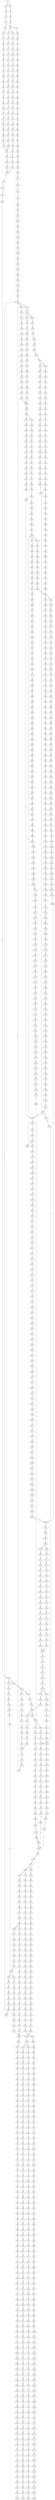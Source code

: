 strict digraph  {
	S0 -> S1 [ label = T ];
	S0 -> S2 [ label = C ];
	S1 -> S3 [ label = C ];
	S2 -> S4 [ label = C ];
	S3 -> S5 [ label = C ];
	S4 -> S6 [ label = C ];
	S5 -> S7 [ label = C ];
	S6 -> S8 [ label = C ];
	S7 -> S9 [ label = T ];
	S7 -> S10 [ label = A ];
	S8 -> S11 [ label = T ];
	S9 -> S12 [ label = T ];
	S10 -> S13 [ label = C ];
	S11 -> S14 [ label = T ];
	S11 -> S15 [ label = C ];
	S12 -> S16 [ label = C ];
	S13 -> S17 [ label = C ];
	S14 -> S18 [ label = C ];
	S15 -> S19 [ label = C ];
	S16 -> S20 [ label = T ];
	S17 -> S21 [ label = A ];
	S18 -> S22 [ label = A ];
	S19 -> S23 [ label = A ];
	S20 -> S24 [ label = C ];
	S21 -> S25 [ label = C ];
	S22 -> S26 [ label = C ];
	S23 -> S27 [ label = C ];
	S24 -> S28 [ label = G ];
	S25 -> S29 [ label = C ];
	S26 -> S30 [ label = G ];
	S27 -> S31 [ label = C ];
	S28 -> S32 [ label = T ];
	S29 -> S33 [ label = G ];
	S30 -> S34 [ label = C ];
	S31 -> S35 [ label = C ];
	S32 -> S36 [ label = A ];
	S33 -> S37 [ label = A ];
	S34 -> S38 [ label = T ];
	S35 -> S39 [ label = G ];
	S36 -> S40 [ label = C ];
	S37 -> S41 [ label = T ];
	S38 -> S42 [ label = C ];
	S39 -> S43 [ label = C ];
	S40 -> S44 [ label = G ];
	S41 -> S45 [ label = C ];
	S42 -> S46 [ label = C ];
	S43 -> S47 [ label = C ];
	S44 -> S48 [ label = G ];
	S45 -> S49 [ label = G ];
	S46 -> S50 [ label = G ];
	S47 -> S51 [ label = G ];
	S48 -> S52 [ label = C ];
	S49 -> S53 [ label = G ];
	S50 -> S54 [ label = G ];
	S51 -> S55 [ label = G ];
	S52 -> S56 [ label = T ];
	S53 -> S57 [ label = T ];
	S54 -> S58 [ label = T ];
	S55 -> S59 [ label = T ];
	S56 -> S60 [ label = A ];
	S57 -> S61 [ label = T ];
	S58 -> S62 [ label = T ];
	S59 -> S63 [ label = C ];
	S60 -> S64 [ label = C ];
	S61 -> S65 [ label = C ];
	S62 -> S66 [ label = G ];
	S63 -> S67 [ label = C ];
	S64 -> S68 [ label = T ];
	S65 -> S69 [ label = C ];
	S66 -> S70 [ label = C ];
	S67 -> S71 [ label = C ];
	S68 -> S72 [ label = G ];
	S69 -> S73 [ label = A ];
	S70 -> S74 [ label = A ];
	S71 -> S75 [ label = A ];
	S72 -> S76 [ label = G ];
	S73 -> S77 [ label = G ];
	S74 -> S78 [ label = C ];
	S75 -> S79 [ label = G ];
	S76 -> S80 [ label = T ];
	S77 -> S81 [ label = T ];
	S78 -> S82 [ label = T ];
	S79 -> S83 [ label = T ];
	S80 -> S84 [ label = G ];
	S81 -> S85 [ label = G ];
	S82 -> S86 [ label = G ];
	S83 -> S87 [ label = G ];
	S84 -> S88 [ label = C ];
	S85 -> S89 [ label = G ];
	S86 -> S90 [ label = G ];
	S87 -> S91 [ label = G ];
	S88 -> S92 [ label = T ];
	S89 -> S93 [ label = T ];
	S90 -> S94 [ label = T ];
	S91 -> S95 [ label = T ];
	S92 -> S96 [ label = A ];
	S93 -> S97 [ label = C ];
	S94 -> S98 [ label = C ];
	S95 -> S99 [ label = C ];
	S96 -> S100 [ label = C ];
	S97 -> S101 [ label = G ];
	S98 -> S102 [ label = G ];
	S99 -> S101 [ label = G ];
	S100 -> S103 [ label = T ];
	S101 -> S104 [ label = T ];
	S102 -> S105 [ label = T ];
	S103 -> S106 [ label = G ];
	S104 -> S107 [ label = C ];
	S105 -> S108 [ label = C ];
	S106 -> S109 [ label = T ];
	S107 -> S110 [ label = C ];
	S108 -> S111 [ label = C ];
	S109 -> S112 [ label = A ];
	S110 -> S113 [ label = G ];
	S111 -> S113 [ label = G ];
	S112 -> S114 [ label = A ];
	S113 -> S115 [ label = T ];
	S114 -> S116 [ label = C ];
	S115 -> S117 [ label = C ];
	S116 -> S118 [ label = A ];
	S117 -> S119 [ label = A ];
	S118 -> S120 [ label = C ];
	S119 -> S121 [ label = C ];
	S120 -> S122 [ label = A ];
	S121 -> S123 [ label = C ];
	S122 -> S124 [ label = C ];
	S123 -> S125 [ label = C ];
	S123 -> S126 [ label = G ];
	S124 -> S127 [ label = G ];
	S125 -> S128 [ label = T ];
	S126 -> S129 [ label = A ];
	S127 -> S130 [ label = C ];
	S128 -> S131 [ label = G ];
	S129 -> S132 [ label = A ];
	S129 -> S133 [ label = G ];
	S130 -> S134 [ label = T ];
	S131 -> S135 [ label = T ];
	S132 -> S136 [ label = T ];
	S133 -> S137 [ label = T ];
	S134 -> S138 [ label = C ];
	S135 -> S139 [ label = C ];
	S136 -> S140 [ label = C ];
	S137 -> S141 [ label = C ];
	S138 -> S142 [ label = C ];
	S139 -> S143 [ label = C ];
	S140 -> S144 [ label = C ];
	S141 -> S145 [ label = C ];
	S142 -> S146 [ label = T ];
	S143 -> S147 [ label = T ];
	S144 -> S148 [ label = T ];
	S145 -> S149 [ label = A ];
	S145 -> S150 [ label = T ];
	S146 -> S151 [ label = A ];
	S147 -> S152 [ label = T ];
	S148 -> S153 [ label = C ];
	S149 -> S154 [ label = G ];
	S150 -> S155 [ label = C ];
	S151 -> S156 [ label = G ];
	S152 -> S157 [ label = G ];
	S153 -> S158 [ label = G ];
	S154 -> S159 [ label = T ];
	S154 -> S160 [ label = C ];
	S155 -> S161 [ label = G ];
	S156 -> S162 [ label = A ];
	S157 -> S163 [ label = A ];
	S157 -> S164 [ label = T ];
	S158 -> S165 [ label = A ];
	S159 -> S166 [ label = A ];
	S160 -> S167 [ label = T ];
	S161 -> S168 [ label = A ];
	S162 -> S169 [ label = A ];
	S163 -> S170 [ label = A ];
	S164 -> S171 [ label = A ];
	S165 -> S172 [ label = A ];
	S166 -> S173 [ label = G ];
	S167 -> S174 [ label = T ];
	S168 -> S175 [ label = A ];
	S169 -> S176 [ label = C ];
	S170 -> S177 [ label = C ];
	S171 -> S178 [ label = G ];
	S172 -> S179 [ label = C ];
	S173 -> S180 [ label = G ];
	S174 -> S181 [ label = C ];
	S175 -> S182 [ label = C ];
	S176 -> S183 [ label = T ];
	S177 -> S184 [ label = T ];
	S178 -> S185 [ label = G ];
	S179 -> S186 [ label = T ];
	S180 -> S187 [ label = G ];
	S181 -> S188 [ label = A ];
	S182 -> S186 [ label = T ];
	S183 -> S189 [ label = T ];
	S184 -> S190 [ label = T ];
	S185 -> S191 [ label = A ];
	S186 -> S192 [ label = T ];
	S187 -> S193 [ label = T ];
	S188 -> S194 [ label = C ];
	S189 -> S195 [ label = C ];
	S190 -> S196 [ label = C ];
	S191 -> S197 [ label = G ];
	S192 -> S198 [ label = C ];
	S193 -> S199 [ label = C ];
	S194 -> S200 [ label = G ];
	S195 -> S201 [ label = A ];
	S196 -> S202 [ label = A ];
	S197 -> S203 [ label = A ];
	S198 -> S204 [ label = A ];
	S199 -> S205 [ label = A ];
	S200 -> S206 [ label = C ];
	S201 -> S207 [ label = A ];
	S202 -> S208 [ label = A ];
	S203 -> S209 [ label = G ];
	S204 -> S210 [ label = A ];
	S205 -> S211 [ label = C ];
	S206 -> S212 [ label = C ];
	S207 -> S213 [ label = C ];
	S208 -> S213 [ label = C ];
	S209 -> S214 [ label = G ];
	S210 -> S213 [ label = C ];
	S211 -> S215 [ label = T ];
	S212 -> S216 [ label = C ];
	S213 -> S217 [ label = C ];
	S213 -> S218 [ label = T ];
	S214 -> S219 [ label = T ];
	S215 -> S220 [ label = C ];
	S216 -> S221 [ label = T ];
	S217 -> S222 [ label = G ];
	S218 -> S223 [ label = G ];
	S219 -> S224 [ label = C ];
	S220 -> S225 [ label = G ];
	S221 -> S226 [ label = T ];
	S222 -> S227 [ label = G ];
	S223 -> S228 [ label = G ];
	S223 -> S229 [ label = C ];
	S224 -> S230 [ label = C ];
	S225 -> S231 [ label = C ];
	S226 -> S232 [ label = C ];
	S227 -> S233 [ label = C ];
	S228 -> S234 [ label = C ];
	S229 -> S235 [ label = C ];
	S230 -> S236 [ label = C ];
	S231 -> S237 [ label = T ];
	S232 -> S238 [ label = A ];
	S233 -> S239 [ label = C ];
	S234 -> S240 [ label = C ];
	S235 -> S241 [ label = C ];
	S236 -> S242 [ label = A ];
	S236 -> S243 [ label = G ];
	S237 -> S244 [ label = T ];
	S238 -> S245 [ label = T ];
	S239 -> S246 [ label = C ];
	S240 -> S247 [ label = C ];
	S241 -> S248 [ label = T ];
	S242 -> S249 [ label = G ];
	S243 -> S250 [ label = G ];
	S244 -> S251 [ label = C ];
	S245 -> S252 [ label = C ];
	S246 -> S253 [ label = A ];
	S247 -> S254 [ label = A ];
	S248 -> S255 [ label = A ];
	S249 -> S256 [ label = A ];
	S250 -> S257 [ label = A ];
	S251 -> S258 [ label = A ];
	S252 -> S259 [ label = C ];
	S253 -> S260 [ label = G ];
	S254 -> S261 [ label = G ];
	S255 -> S262 [ label = G ];
	S256 -> S263 [ label = G ];
	S257 -> S264 [ label = G ];
	S258 -> S265 [ label = T ];
	S259 -> S266 [ label = A ];
	S260 -> S267 [ label = T ];
	S261 -> S268 [ label = G ];
	S262 -> S269 [ label = G ];
	S263 -> S270 [ label = C ];
	S264 -> S271 [ label = G ];
	S265 -> S272 [ label = C ];
	S266 -> S273 [ label = G ];
	S267 -> S274 [ label = T ];
	S268 -> S275 [ label = T ];
	S269 -> S276 [ label = T ];
	S270 -> S277 [ label = C ];
	S271 -> S278 [ label = C ];
	S272 -> S279 [ label = C ];
	S273 -> S280 [ label = A ];
	S274 -> S281 [ label = G ];
	S275 -> S282 [ label = G ];
	S276 -> S283 [ label = G ];
	S277 -> S284 [ label = A ];
	S278 -> S285 [ label = G ];
	S279 -> S286 [ label = A ];
	S280 -> S287 [ label = A ];
	S281 -> S288 [ label = T ];
	S282 -> S289 [ label = C ];
	S282 -> S290 [ label = G ];
	S283 -> S291 [ label = T ];
	S284 -> S292 [ label = C ];
	S285 -> S293 [ label = T ];
	S286 -> S273 [ label = G ];
	S287 -> S294 [ label = C ];
	S288 -> S295 [ label = G ];
	S289 -> S296 [ label = G ];
	S290 -> S297 [ label = G ];
	S291 -> S298 [ label = G ];
	S292 -> S299 [ label = G ];
	S293 -> S300 [ label = G ];
	S294 -> S301 [ label = C ];
	S295 -> S302 [ label = C ];
	S296 -> S303 [ label = C ];
	S297 -> S304 [ label = C ];
	S298 -> S305 [ label = C ];
	S299 -> S306 [ label = G ];
	S300 -> S307 [ label = G ];
	S301 -> S308 [ label = A ];
	S301 -> S309 [ label = G ];
	S302 -> S310 [ label = G ];
	S303 -> S311 [ label = G ];
	S304 -> S312 [ label = T ];
	S305 -> S313 [ label = G ];
	S306 -> S314 [ label = T ];
	S307 -> S315 [ label = T ];
	S308 -> S316 [ label = G ];
	S308 -> S317 [ label = C ];
	S309 -> S318 [ label = G ];
	S310 -> S319 [ label = T ];
	S311 -> S320 [ label = T ];
	S312 -> S321 [ label = T ];
	S313 -> S322 [ label = T ];
	S314 -> S323 [ label = T ];
	S315 -> S324 [ label = A ];
	S316 -> S325 [ label = A ];
	S317 -> S326 [ label = C ];
	S318 -> S327 [ label = A ];
	S319 -> S328 [ label = C ];
	S320 -> S329 [ label = C ];
	S321 -> S330 [ label = C ];
	S322 -> S331 [ label = C ];
	S323 -> S332 [ label = A ];
	S324 -> S333 [ label = T ];
	S325 -> S334 [ label = C ];
	S326 -> S335 [ label = A ];
	S327 -> S336 [ label = C ];
	S328 -> S337 [ label = G ];
	S329 -> S338 [ label = G ];
	S330 -> S339 [ label = G ];
	S331 -> S340 [ label = G ];
	S332 -> S341 [ label = C ];
	S333 -> S342 [ label = G ];
	S334 -> S343 [ label = T ];
	S335 -> S344 [ label = C ];
	S336 -> S345 [ label = G ];
	S337 -> S346 [ label = A ];
	S338 -> S347 [ label = T ];
	S339 -> S348 [ label = A ];
	S340 -> S346 [ label = A ];
	S341 -> S349 [ label = T ];
	S342 -> S350 [ label = A ];
	S343 -> S351 [ label = C ];
	S344 -> S352 [ label = C ];
	S345 -> S353 [ label = C ];
	S346 -> S354 [ label = A ];
	S347 -> S355 [ label = G ];
	S348 -> S356 [ label = A ];
	S349 -> S357 [ label = G ];
	S350 -> S358 [ label = G ];
	S351 -> S359 [ label = C ];
	S352 -> S360 [ label = C ];
	S353 -> S361 [ label = C ];
	S354 -> S362 [ label = C ];
	S355 -> S363 [ label = C ];
	S356 -> S364 [ label = C ];
	S357 -> S365 [ label = C ];
	S358 -> S366 [ label = C ];
	S359 -> S367 [ label = C ];
	S360 -> S368 [ label = C ];
	S361 -> S369 [ label = C ];
	S362 -> S370 [ label = C ];
	S362 -> S371 [ label = A ];
	S363 -> S372 [ label = A ];
	S364 -> S373 [ label = A ];
	S365 -> S374 [ label = A ];
	S366 -> S375 [ label = G ];
	S367 -> S376 [ label = A ];
	S368 -> S377 [ label = T ];
	S369 -> S378 [ label = A ];
	S370 -> S379 [ label = T ];
	S371 -> S380 [ label = C ];
	S372 -> S381 [ label = T ];
	S373 -> S382 [ label = C ];
	S374 -> S383 [ label = G ];
	S375 -> S384 [ label = G ];
	S376 -> S385 [ label = T ];
	S377 -> S386 [ label = T ];
	S378 -> S387 [ label = T ];
	S379 -> S388 [ label = T ];
	S380 -> S389 [ label = C ];
	S381 -> S390 [ label = C ];
	S382 -> S391 [ label = G ];
	S383 -> S392 [ label = A ];
	S384 -> S393 [ label = T ];
	S385 -> S394 [ label = C ];
	S386 -> S395 [ label = C ];
	S387 -> S396 [ label = C ];
	S388 -> S397 [ label = C ];
	S389 -> S398 [ label = C ];
	S390 -> S399 [ label = C ];
	S391 -> S400 [ label = C ];
	S392 -> S401 [ label = C ];
	S393 -> S402 [ label = C ];
	S394 -> S403 [ label = T ];
	S395 -> S404 [ label = C ];
	S395 -> S405 [ label = G ];
	S396 -> S406 [ label = G ];
	S397 -> S407 [ label = G ];
	S398 -> S408 [ label = G ];
	S399 -> S409 [ label = G ];
	S400 -> S410 [ label = G ];
	S401 -> S411 [ label = G ];
	S402 -> S412 [ label = G ];
	S403 -> S413 [ label = G ];
	S404 -> S414 [ label = T ];
	S405 -> S415 [ label = A ];
	S406 -> S416 [ label = T ];
	S407 -> S417 [ label = T ];
	S408 -> S418 [ label = T ];
	S409 -> S419 [ label = C ];
	S410 -> S420 [ label = C ];
	S411 -> S421 [ label = G ];
	S412 -> S422 [ label = C ];
	S413 -> S423 [ label = C ];
	S414 -> S424 [ label = G ];
	S415 -> S425 [ label = T ];
	S416 -> S426 [ label = C ];
	S417 -> S427 [ label = A ];
	S418 -> S428 [ label = A ];
	S419 -> S429 [ label = A ];
	S420 -> S430 [ label = A ];
	S421 -> S431 [ label = A ];
	S422 -> S432 [ label = A ];
	S423 -> S433 [ label = C ];
	S424 -> S434 [ label = T ];
	S425 -> S435 [ label = C ];
	S426 -> S436 [ label = C ];
	S427 -> S437 [ label = C ];
	S428 -> S438 [ label = C ];
	S429 -> S439 [ label = C ];
	S430 -> S440 [ label = C ];
	S431 -> S441 [ label = C ];
	S432 -> S442 [ label = C ];
	S433 -> S443 [ label = A ];
	S434 -> S444 [ label = C ];
	S435 -> S445 [ label = G ];
	S436 -> S446 [ label = T ];
	S437 -> S447 [ label = T ];
	S438 -> S448 [ label = G ];
	S439 -> S449 [ label = G ];
	S440 -> S450 [ label = G ];
	S441 -> S451 [ label = A ];
	S442 -> S452 [ label = G ];
	S443 -> S453 [ label = G ];
	S444 -> S454 [ label = C ];
	S445 -> S455 [ label = T ];
	S446 -> S456 [ label = C ];
	S447 -> S457 [ label = T ];
	S448 -> S458 [ label = T ];
	S449 -> S459 [ label = T ];
	S450 -> S460 [ label = T ];
	S451 -> S461 [ label = C ];
	S452 -> S462 [ label = C ];
	S453 -> S463 [ label = T ];
	S454 -> S464 [ label = T ];
	S455 -> S465 [ label = T ];
	S456 -> S466 [ label = T ];
	S457 -> S467 [ label = C ];
	S458 -> S468 [ label = C ];
	S459 -> S469 [ label = C ];
	S460 -> S470 [ label = C ];
	S461 -> S471 [ label = A ];
	S462 -> S472 [ label = G ];
	S463 -> S473 [ label = C ];
	S464 -> S474 [ label = T ];
	S465 -> S475 [ label = T ];
	S466 -> S476 [ label = T ];
	S467 -> S477 [ label = A ];
	S468 -> S478 [ label = C ];
	S469 -> S479 [ label = G ];
	S470 -> S480 [ label = C ];
	S471 -> S481 [ label = C ];
	S472 -> S482 [ label = C ];
	S473 -> S483 [ label = G ];
	S474 -> S157 [ label = G ];
	S475 -> S484 [ label = G ];
	S476 -> S485 [ label = C ];
	S477 -> S486 [ label = A ];
	S478 -> S487 [ label = A ];
	S479 -> S488 [ label = A ];
	S480 -> S489 [ label = A ];
	S481 -> S490 [ label = C ];
	S482 -> S491 [ label = G ];
	S483 -> S492 [ label = T ];
	S484 -> S493 [ label = T ];
	S485 -> S494 [ label = T ];
	S486 -> S495 [ label = G ];
	S487 -> S496 [ label = G ];
	S488 -> S497 [ label = G ];
	S489 -> S498 [ label = G ];
	S490 -> S499 [ label = T ];
	S491 -> S500 [ label = G ];
	S492 -> S501 [ label = A ];
	S493 -> S502 [ label = A ];
	S494 -> S503 [ label = C ];
	S495 -> S504 [ label = C ];
	S496 -> S505 [ label = C ];
	S497 -> S506 [ label = C ];
	S498 -> S507 [ label = C ];
	S499 -> S508 [ label = C ];
	S500 -> S509 [ label = C ];
	S501 -> S510 [ label = A ];
	S502 -> S511 [ label = G ];
	S503 -> S512 [ label = G ];
	S504 -> S513 [ label = G ];
	S505 -> S514 [ label = G ];
	S506 -> S515 [ label = G ];
	S507 -> S516 [ label = T ];
	S507 -> S514 [ label = G ];
	S508 -> S517 [ label = T ];
	S509 -> S518 [ label = T ];
	S510 -> S519 [ label = G ];
	S511 -> S520 [ label = G ];
	S512 -> S521 [ label = G ];
	S513 -> S522 [ label = A ];
	S514 -> S523 [ label = A ];
	S515 -> S524 [ label = A ];
	S516 -> S525 [ label = T ];
	S517 -> S526 [ label = A ];
	S518 -> S527 [ label = G ];
	S519 -> S528 [ label = A ];
	S520 -> S529 [ label = A ];
	S521 -> S530 [ label = A ];
	S522 -> S531 [ label = G ];
	S523 -> S532 [ label = G ];
	S524 -> S533 [ label = G ];
	S525 -> S181 [ label = C ];
	S526 -> S534 [ label = G ];
	S527 -> S535 [ label = G ];
	S528 -> S536 [ label = C ];
	S529 -> S537 [ label = A ];
	S530 -> S538 [ label = G ];
	S531 -> S539 [ label = T ];
	S532 -> S540 [ label = T ];
	S533 -> S541 [ label = T ];
	S534 -> S542 [ label = A ];
	S535 -> S543 [ label = A ];
	S536 -> S544 [ label = G ];
	S537 -> S545 [ label = A ];
	S538 -> S546 [ label = A ];
	S539 -> S547 [ label = C ];
	S540 -> S548 [ label = C ];
	S541 -> S549 [ label = C ];
	S542 -> S550 [ label = A ];
	S543 -> S551 [ label = A ];
	S544 -> S552 [ label = G ];
	S545 -> S553 [ label = G ];
	S546 -> S554 [ label = G ];
	S547 -> S555 [ label = C ];
	S548 -> S556 [ label = C ];
	S548 -> S557 [ label = T ];
	S549 -> S558 [ label = G ];
	S550 -> S559 [ label = C ];
	S551 -> S560 [ label = T ];
	S552 -> S561 [ label = C ];
	S553 -> S562 [ label = G ];
	S554 -> S563 [ label = G ];
	S555 -> S564 [ label = C ];
	S556 -> S564 [ label = C ];
	S557 -> S565 [ label = C ];
	S558 -> S566 [ label = A ];
	S559 -> S567 [ label = G ];
	S560 -> S568 [ label = G ];
	S561 -> S569 [ label = T ];
	S562 -> S570 [ label = T ];
	S563 -> S571 [ label = T ];
	S564 -> S572 [ label = T ];
	S564 -> S573 [ label = G ];
	S565 -> S574 [ label = G ];
	S566 -> S575 [ label = A ];
	S567 -> S576 [ label = A ];
	S568 -> S577 [ label = G ];
	S569 -> S578 [ label = C ];
	S570 -> S579 [ label = C ];
	S571 -> S580 [ label = C ];
	S572 -> S581 [ label = C ];
	S573 -> S582 [ label = C ];
	S574 -> S583 [ label = T ];
	S575 -> S584 [ label = C ];
	S576 -> S585 [ label = G ];
	S577 -> S586 [ label = G ];
	S578 -> S587 [ label = T ];
	S579 -> S588 [ label = C ];
	S580 -> S230 [ label = C ];
	S581 -> S589 [ label = C ];
	S582 -> S590 [ label = C ];
	S583 -> S591 [ label = C ];
	S584 -> S592 [ label = C ];
	S585 -> S593 [ label = G ];
	S586 -> S594 [ label = G ];
	S587 -> S595 [ label = C ];
	S588 -> S596 [ label = C ];
	S589 -> S597 [ label = G ];
	S590 -> S598 [ label = T ];
	S591 -> S599 [ label = T ];
	S592 -> S600 [ label = T ];
	S593 -> S601 [ label = T ];
	S594 -> S602 [ label = T ];
	S595 -> S603 [ label = G ];
	S596 -> S604 [ label = G ];
	S597 -> S605 [ label = G ];
	S598 -> S606 [ label = G ];
	S599 -> S607 [ label = G ];
	S600 -> S608 [ label = G ];
	S601 -> S609 [ label = G ];
	S602 -> S610 [ label = C ];
	S603 -> S611 [ label = A ];
	S604 -> S612 [ label = A ];
	S605 -> S613 [ label = T ];
	S606 -> S614 [ label = T ];
	S607 -> S615 [ label = T ];
	S608 -> S616 [ label = T ];
	S609 -> S617 [ label = T ];
	S610 -> S618 [ label = C ];
	S611 -> S619 [ label = A ];
	S612 -> S620 [ label = A ];
	S613 -> S621 [ label = C ];
	S614 -> S622 [ label = C ];
	S615 -> S623 [ label = T ];
	S616 -> S624 [ label = C ];
	S617 -> S625 [ label = C ];
	S618 -> S626 [ label = G ];
	S619 -> S627 [ label = G ];
	S620 -> S628 [ label = G ];
	S621 -> S629 [ label = T ];
	S622 -> S630 [ label = G ];
	S623 -> S631 [ label = C ];
	S624 -> S632 [ label = G ];
	S625 -> S633 [ label = C ];
	S626 -> S634 [ label = C ];
	S627 -> S635 [ label = T ];
	S628 -> S636 [ label = T ];
	S629 -> S637 [ label = G ];
	S630 -> S638 [ label = C ];
	S631 -> S639 [ label = C ];
	S632 -> S640 [ label = C ];
	S633 -> S641 [ label = C ];
	S634 -> S642 [ label = C ];
	S635 -> S643 [ label = C ];
	S636 -> S644 [ label = C ];
	S637 -> S645 [ label = G ];
	S638 -> S646 [ label = G ];
	S639 -> S647 [ label = G ];
	S640 -> S648 [ label = G ];
	S641 -> S649 [ label = T ];
	S642 -> S650 [ label = G ];
	S643 -> S651 [ label = G ];
	S644 -> S652 [ label = G ];
	S645 -> S653 [ label = A ];
	S646 -> S654 [ label = C ];
	S647 -> S655 [ label = T ];
	S648 -> S654 [ label = C ];
	S649 -> S656 [ label = G ];
	S650 -> S657 [ label = G ];
	S651 -> S658 [ label = C ];
	S652 -> S659 [ label = A ];
	S653 -> S660 [ label = G ];
	S654 -> S661 [ label = G ];
	S654 -> S662 [ label = A ];
	S655 -> S663 [ label = G ];
	S656 -> S664 [ label = T ];
	S657 -> S665 [ label = A ];
	S658 -> S666 [ label = G ];
	S659 -> S667 [ label = G ];
	S660 -> S668 [ label = G ];
	S661 -> S669 [ label = A ];
	S662 -> S670 [ label = A ];
	S663 -> S671 [ label = G ];
	S664 -> S672 [ label = C ];
	S665 -> S673 [ label = A ];
	S666 -> S674 [ label = G ];
	S667 -> S675 [ label = G ];
	S668 -> S676 [ label = G ];
	S669 -> S677 [ label = G ];
	S670 -> S678 [ label = C ];
	S671 -> S679 [ label = C ];
	S672 -> S680 [ label = C ];
	S673 -> S681 [ label = C ];
	S674 -> S682 [ label = C ];
	S675 -> S683 [ label = T ];
	S676 -> S684 [ label = T ];
	S677 -> S685 [ label = C ];
	S678 -> S686 [ label = C ];
	S679 -> S687 [ label = C ];
	S680 -> S688 [ label = T ];
	S681 -> S689 [ label = T ];
	S682 -> S690 [ label = T ];
	S683 -> S691 [ label = A ];
	S684 -> S692 [ label = G ];
	S685 -> S693 [ label = A ];
	S686 -> S694 [ label = C ];
	S687 -> S695 [ label = C ];
	S688 -> S696 [ label = A ];
	S689 -> S697 [ label = G ];
	S690 -> S698 [ label = A ];
	S691 -> S699 [ label = T ];
	S692 -> S700 [ label = T ];
	S693 -> S701 [ label = G ];
	S694 -> S702 [ label = G ];
	S695 -> S703 [ label = G ];
	S696 -> S704 [ label = C ];
	S697 -> S705 [ label = C ];
	S698 -> S706 [ label = T ];
	S699 -> S707 [ label = A ];
	S700 -> S708 [ label = T ];
	S701 -> S709 [ label = T ];
	S702 -> S710 [ label = T ];
	S703 -> S711 [ label = T ];
	S704 -> S712 [ label = T ];
	S705 -> S713 [ label = A ];
	S706 -> S714 [ label = A ];
	S707 -> S715 [ label = A ];
	S708 -> S716 [ label = C ];
	S709 -> S717 [ label = G ];
	S710 -> S718 [ label = A ];
	S711 -> S719 [ label = C ];
	S712 -> S720 [ label = A ];
	S713 -> S721 [ label = A ];
	S714 -> S722 [ label = G ];
	S715 -> S723 [ label = G ];
	S716 -> S724 [ label = C ];
	S717 -> S725 [ label = C ];
	S718 -> S726 [ label = C ];
	S719 -> S727 [ label = C ];
	S720 -> S728 [ label = C ];
	S721 -> S729 [ label = C ];
	S722 -> S730 [ label = T ];
	S723 -> S731 [ label = T ];
	S724 -> S732 [ label = A ];
	S725 -> S733 [ label = A ];
	S726 -> S734 [ label = A ];
	S727 -> S735 [ label = A ];
	S728 -> S736 [ label = C ];
	S729 -> S737 [ label = C ];
	S730 -> S738 [ label = A ];
	S731 -> S739 [ label = C ];
	S732 -> S740 [ label = G ];
	S733 -> S741 [ label = A ];
	S734 -> S742 [ label = G ];
	S735 -> S743 [ label = G ];
	S736 -> S744 [ label = A ];
	S737 -> S745 [ label = A ];
	S738 -> S746 [ label = G ];
	S739 -> S747 [ label = G ];
	S740 -> S748 [ label = C ];
	S741 -> S749 [ label = C ];
	S742 -> S750 [ label = C ];
	S743 -> S751 [ label = T ];
	S744 -> S752 [ label = G ];
	S745 -> S753 [ label = G ];
	S746 -> S754 [ label = C ];
	S747 -> S755 [ label = T ];
	S748 -> S756 [ label = A ];
	S749 -> S757 [ label = A ];
	S750 -> S758 [ label = A ];
	S751 -> S759 [ label = A ];
	S752 -> S760 [ label = G ];
	S753 -> S761 [ label = A ];
	S754 -> S762 [ label = C ];
	S755 -> S763 [ label = G ];
	S756 -> S764 [ label = G ];
	S757 -> S765 [ label = G ];
	S758 -> S766 [ label = G ];
	S759 -> S767 [ label = G ];
	S760 -> S768 [ label = A ];
	S761 -> S769 [ label = A ];
	S762 -> S770 [ label = G ];
	S763 -> S771 [ label = G ];
	S764 -> S772 [ label = A ];
	S765 -> S773 [ label = C ];
	S766 -> S774 [ label = G ];
	S767 -> S775 [ label = C ];
	S768 -> S776 [ label = G ];
	S769 -> S777 [ label = C ];
	S770 -> S778 [ label = A ];
	S771 -> S779 [ label = T ];
	S772 -> S780 [ label = T ];
	S773 -> S781 [ label = T ];
	S774 -> S782 [ label = T ];
	S775 -> S783 [ label = T ];
	S776 -> S784 [ label = A ];
	S777 -> S785 [ label = A ];
	S778 -> S786 [ label = A ];
	S779 -> S787 [ label = A ];
	S780 -> S788 [ label = A ];
	S781 -> S789 [ label = A ];
	S782 -> S790 [ label = G ];
	S783 -> S791 [ label = C ];
	S784 -> S792 [ label = G ];
	S785 -> S793 [ label = G ];
	S786 -> S794 [ label = A ];
	S787 -> S795 [ label = C ];
	S788 -> S796 [ label = A ];
	S789 -> S797 [ label = C ];
	S790 -> S798 [ label = C ];
	S791 -> S799 [ label = C ];
	S792 -> S800 [ label = T ];
	S793 -> S801 [ label = C ];
	S794 -> S802 [ label = C ];
	S795 -> S803 [ label = C ];
	S796 -> S804 [ label = A ];
	S797 -> S805 [ label = G ];
	S798 -> S806 [ label = A ];
	S799 -> S807 [ label = A ];
	S800 -> S808 [ label = C ];
	S801 -> S809 [ label = C ];
	S802 -> S810 [ label = C ];
	S803 -> S811 [ label = G ];
	S804 -> S812 [ label = A ];
	S805 -> S813 [ label = A ];
	S806 -> S814 [ label = C ];
	S807 -> S815 [ label = C ];
	S808 -> S816 [ label = A ];
	S809 -> S817 [ label = G ];
	S810 -> S818 [ label = C ];
	S811 -> S819 [ label = G ];
	S812 -> S820 [ label = A ];
	S813 -> S821 [ label = G ];
	S814 -> S822 [ label = G ];
	S815 -> S823 [ label = C ];
	S816 -> S824 [ label = G ];
	S817 -> S825 [ label = T ];
	S818 -> S826 [ label = C ];
	S819 -> S827 [ label = T ];
	S820 -> S828 [ label = C ];
	S821 -> S829 [ label = A ];
	S822 -> S830 [ label = C ];
	S823 -> S831 [ label = G ];
	S824 -> S832 [ label = G ];
	S825 -> S833 [ label = C ];
	S826 -> S834 [ label = G ];
	S827 -> S835 [ label = G ];
	S828 -> S836 [ label = T ];
	S829 -> S837 [ label = A ];
	S830 -> S838 [ label = G ];
	S831 -> S839 [ label = G ];
	S832 -> S840 [ label = A ];
	S833 -> S841 [ label = C ];
	S834 -> S842 [ label = A ];
	S835 -> S843 [ label = G ];
	S836 -> S844 [ label = T ];
	S837 -> S845 [ label = C ];
	S838 -> S846 [ label = G ];
	S839 -> S847 [ label = A ];
	S840 -> S848 [ label = C ];
	S841 -> S849 [ label = T ];
	S842 -> S850 [ label = C ];
	S843 -> S851 [ label = T ];
	S844 -> S852 [ label = T ];
	S845 -> S853 [ label = T ];
	S846 -> S854 [ label = T ];
	S847 -> S855 [ label = C ];
	S848 -> S856 [ label = C ];
	S849 -> S857 [ label = C ];
	S850 -> S858 [ label = T ];
	S851 -> S859 [ label = T ];
	S852 -> S860 [ label = G ];
	S853 -> S861 [ label = G ];
	S854 -> S862 [ label = G ];
	S855 -> S863 [ label = G ];
	S856 -> S864 [ label = A ];
	S857 -> S865 [ label = T ];
	S858 -> S866 [ label = A ];
	S859 -> S867 [ label = A ];
	S860 -> S868 [ label = C ];
	S861 -> S869 [ label = G ];
	S862 -> S870 [ label = C ];
	S863 -> S871 [ label = T ];
	S864 -> S872 [ label = G ];
	S865 -> S873 [ label = G ];
	S866 -> S874 [ label = G ];
	S867 -> S875 [ label = G ];
	S868 -> S876 [ label = C ];
	S869 -> S877 [ label = C ];
	S870 -> S878 [ label = C ];
	S871 -> S879 [ label = C ];
	S872 -> S880 [ label = T ];
	S873 -> S881 [ label = T ];
	S874 -> S882 [ label = A ];
	S875 -> S883 [ label = A ];
	S876 -> S884 [ label = G ];
	S877 -> S885 [ label = G ];
	S878 -> S886 [ label = G ];
	S879 -> S887 [ label = G ];
	S880 -> S888 [ label = C ];
	S881 -> S889 [ label = C ];
	S882 -> S890 [ label = A ];
	S883 -> S891 [ label = A ];
	S884 -> S892 [ label = T ];
	S885 -> S893 [ label = C ];
	S886 -> S894 [ label = C ];
	S887 -> S895 [ label = T ];
	S888 -> S896 [ label = T ];
	S889 -> S897 [ label = G ];
	S890 -> S898 [ label = T ];
	S891 -> S899 [ label = G ];
	S892 -> S900 [ label = A ];
	S893 -> S901 [ label = A ];
	S894 -> S902 [ label = A ];
	S895 -> S903 [ label = G ];
	S896 -> S904 [ label = C ];
	S897 -> S905 [ label = T ];
	S898 -> S906 [ label = C ];
	S899 -> S907 [ label = G ];
	S900 -> S908 [ label = G ];
	S901 -> S909 [ label = G ];
	S902 -> S910 [ label = A ];
	S903 -> S911 [ label = A ];
	S904 -> S912 [ label = T ];
	S905 -> S913 [ label = G ];
	S906 -> S914 [ label = G ];
	S907 -> S915 [ label = G ];
	S908 -> S916 [ label = C ];
	S909 -> S917 [ label = C ];
	S910 -> S918 [ label = C ];
	S911 -> S919 [ label = C ];
	S912 -> S920 [ label = G ];
	S913 -> S921 [ label = G ];
	S914 -> S922 [ label = G ];
	S915 -> S923 [ label = G ];
	S916 -> S924 [ label = C ];
	S917 -> S925 [ label = G ];
	S918 -> S926 [ label = C ];
	S919 -> S927 [ label = C ];
	S920 -> S928 [ label = T ];
	S921 -> S929 [ label = T ];
	S922 -> S930 [ label = G ];
	S923 -> S931 [ label = G ];
	S924 -> S932 [ label = G ];
	S925 -> S933 [ label = G ];
	S926 -> S934 [ label = A ];
	S927 -> S935 [ label = G ];
	S928 -> S936 [ label = A ];
	S929 -> S937 [ label = A ];
	S930 -> S938 [ label = T ];
	S931 -> S939 [ label = T ];
	S932 -> S940 [ label = G ];
	S933 -> S941 [ label = G ];
	S934 -> S942 [ label = G ];
	S935 -> S943 [ label = G ];
	S938 -> S944 [ label = A ];
	S939 -> S945 [ label = C ];
	S940 -> S946 [ label = T ];
	S941 -> S947 [ label = T ];
	S942 -> S948 [ label = T ];
	S943 -> S949 [ label = T ];
	S944 -> S950 [ label = T ];
	S945 -> S951 [ label = C ];
	S946 -> S952 [ label = G ];
	S947 -> S953 [ label = G ];
	S948 -> S954 [ label = C ];
	S949 -> S955 [ label = C ];
	S950 -> S956 [ label = C ];
	S951 -> S957 [ label = G ];
	S952 -> S958 [ label = A ];
	S953 -> S959 [ label = C ];
	S954 -> S960 [ label = G ];
	S955 -> S961 [ label = G ];
	S956 -> S962 [ label = C ];
	S957 -> S963 [ label = T ];
	S958 -> S964 [ label = C ];
	S959 -> S965 [ label = C ];
	S960 -> S966 [ label = C ];
	S961 -> S967 [ label = C ];
	S962 -> S968 [ label = C ];
	S963 -> S969 [ label = C ];
	S964 -> S970 [ label = G ];
	S965 -> S971 [ label = G ];
	S966 -> S972 [ label = G ];
	S967 -> S973 [ label = G ];
	S968 -> S974 [ label = G ];
	S969 -> S975 [ label = G ];
	S970 -> S976 [ label = T ];
	S971 -> S977 [ label = C ];
	S972 -> S978 [ label = C ];
	S973 -> S979 [ label = T ];
	S974 -> S980 [ label = A ];
	S975 -> S981 [ label = G ];
	S976 -> S982 [ label = G ];
	S977 -> S983 [ label = C ];
	S978 -> S984 [ label = A ];
	S979 -> S985 [ label = A ];
	S980 -> S986 [ label = A ];
	S981 -> S987 [ label = A ];
	S982 -> S988 [ label = G ];
	S983 -> S989 [ label = G ];
	S984 -> S990 [ label = G ];
	S985 -> S991 [ label = G ];
	S986 -> S992 [ label = A ];
	S987 -> S993 [ label = A ];
	S988 -> S994 [ label = G ];
	S989 -> S995 [ label = G ];
	S990 -> S996 [ label = C ];
	S991 -> S997 [ label = C ];
	S992 -> S998 [ label = G ];
	S993 -> S999 [ label = C ];
	S994 -> S1000 [ label = T ];
	S995 -> S1001 [ label = T ];
	S996 -> S1002 [ label = C ];
	S997 -> S1003 [ label = C ];
	S998 -> S1004 [ label = T ];
	S999 -> S1005 [ label = T ];
	S1000 -> S1006 [ label = A ];
	S1001 -> S1007 [ label = G ];
	S1002 -> S1008 [ label = G ];
	S1003 -> S1009 [ label = G ];
	S1004 -> S1010 [ label = G ];
	S1005 -> S1011 [ label = A ];
	S1006 -> S1012 [ label = C ];
	S1007 -> S1013 [ label = G ];
	S1008 -> S1014 [ label = G ];
	S1009 -> S1015 [ label = C ];
	S1010 -> S1016 [ label = T ];
	S1011 -> S1017 [ label = C ];
	S1012 -> S1018 [ label = T ];
	S1013 -> S1019 [ label = T ];
	S1014 -> S1020 [ label = T ];
	S1015 -> S1021 [ label = T ];
	S1016 -> S1022 [ label = C ];
	S1017 -> S1023 [ label = A ];
	S1018 -> S1024 [ label = A ];
	S1019 -> S1025 [ label = G ];
	S1020 -> S1026 [ label = G ];
	S1021 -> S1027 [ label = G ];
	S1022 -> S1028 [ label = G ];
	S1023 -> S1029 [ label = A ];
	S1024 -> S1030 [ label = T ];
	S1025 -> S1031 [ label = G ];
	S1026 -> S1032 [ label = G ];
	S1027 -> S1033 [ label = G ];
	S1028 -> S1034 [ label = T ];
	S1029 -> S1035 [ label = C ];
	S1030 -> S1036 [ label = T ];
	S1031 -> S1037 [ label = A ];
	S1032 -> S1038 [ label = A ];
	S1033 -> S1039 [ label = A ];
	S1034 -> S1040 [ label = C ];
	S1035 -> S1041 [ label = G ];
	S1036 -> S1042 [ label = G ];
	S1037 -> S1043 [ label = A ];
	S1038 -> S1044 [ label = A ];
	S1039 -> S1045 [ label = A ];
	S1040 -> S1046 [ label = G ];
	S1041 -> S1047 [ label = A ];
	S1042 -> S1048 [ label = G ];
	S1043 -> S1049 [ label = C ];
	S1044 -> S1050 [ label = G ];
	S1045 -> S1051 [ label = G ];
	S1046 -> S1052 [ label = G ];
	S1047 -> S1053 [ label = A ];
	S1048 -> S1054 [ label = A ];
	S1049 -> S1055 [ label = C ];
	S1050 -> S1056 [ label = A ];
	S1051 -> S1057 [ label = A ];
	S1052 -> S1058 [ label = A ];
	S1053 -> S1059 [ label = A ];
	S1054 -> S1060 [ label = A ];
	S1055 -> S1061 [ label = T ];
	S1056 -> S1062 [ label = A ];
	S1057 -> S1063 [ label = A ];
	S1058 -> S1064 [ label = A ];
	S1059 -> S1065 [ label = A ];
	S1060 -> S1066 [ label = C ];
	S1061 -> S1067 [ label = C ];
	S1062 -> S1068 [ label = C ];
	S1063 -> S1069 [ label = C ];
	S1064 -> S1070 [ label = C ];
	S1065 -> S1071 [ label = C ];
	S1066 -> S1072 [ label = G ];
	S1067 -> S1073 [ label = G ];
	S1068 -> S1074 [ label = G ];
	S1069 -> S1074 [ label = G ];
	S1070 -> S1075 [ label = A ];
	S1071 -> S1076 [ label = A ];
	S1072 -> S1077 [ label = G ];
	S1073 -> S1078 [ label = G ];
	S1074 -> S1079 [ label = G ];
	S1075 -> S1080 [ label = G ];
	S1076 -> S1081 [ label = G ];
	S1077 -> S1082 [ label = T ];
	S1078 -> S1083 [ label = C ];
	S1079 -> S1084 [ label = C ];
	S1080 -> S1085 [ label = G ];
	S1081 -> S1086 [ label = A ];
	S1082 -> S1087 [ label = A ];
	S1083 -> S1088 [ label = A ];
	S1084 -> S1089 [ label = A ];
	S1085 -> S1090 [ label = A ];
	S1086 -> S1091 [ label = A ];
	S1087 -> S1092 [ label = C ];
	S1088 -> S1093 [ label = C ];
	S1089 -> S1094 [ label = C ];
	S1090 -> S1095 [ label = A ];
	S1091 -> S1096 [ label = G ];
	S1092 -> S1097 [ label = G ];
	S1093 -> S1098 [ label = G ];
	S1094 -> S1099 [ label = C ];
	S1094 -> S1100 [ label = T ];
	S1095 -> S1101 [ label = T ];
	S1096 -> S1102 [ label = G ];
	S1097 -> S1103 [ label = A ];
	S1098 -> S1104 [ label = C ];
	S1099 -> S1105 [ label = G ];
	S1100 -> S1106 [ label = G ];
	S1101 -> S1107 [ label = A ];
	S1102 -> S1108 [ label = G ];
	S1103 -> S1109 [ label = A ];
	S1104 -> S1110 [ label = G ];
	S1105 -> S1111 [ label = G ];
	S1106 -> S1112 [ label = G ];
	S1107 -> S1113 [ label = G ];
	S1108 -> S1114 [ label = G ];
	S1109 -> S1115 [ label = G ];
	S1110 -> S1116 [ label = C ];
	S1111 -> S1117 [ label = G ];
	S1112 -> S1118 [ label = G ];
	S1113 -> S1119 [ label = T ];
	S1114 -> S1120 [ label = T ];
	S1115 -> S1121 [ label = A ];
	S1116 -> S1122 [ label = G ];
	S1117 -> S1123 [ label = A ];
	S1118 -> S1124 [ label = A ];
	S1119 -> S1125 [ label = C ];
	S1120 -> S1126 [ label = C ];
	S1121 -> S1127 [ label = A ];
	S1122 -> S1128 [ label = C ];
	S1123 -> S1129 [ label = A ];
	S1124 -> S1130 [ label = A ];
	S1125 -> S1131 [ label = T ];
	S1126 -> S1132 [ label = T ];
	S1127 -> S1133 [ label = G ];
	S1128 -> S1134 [ label = G ];
	S1129 -> S1135 [ label = T ];
	S1130 -> S1136 [ label = C ];
	S1131 -> S1137 [ label = C ];
	S1132 -> S1138 [ label = C ];
	S1133 -> S1139 [ label = T ];
	S1134 -> S1140 [ label = T ];
	S1135 -> S1141 [ label = T ];
	S1136 -> S1142 [ label = T ];
	S1137 -> S1143 [ label = T ];
	S1138 -> S1144 [ label = T ];
	S1139 -> S1145 [ label = G ];
	S1140 -> S1146 [ label = C ];
	S1141 -> S1147 [ label = G ];
	S1142 -> S1148 [ label = G ];
	S1143 -> S1149 [ label = C ];
	S1144 -> S1150 [ label = C ];
	S1145 -> S1151 [ label = T ];
	S1146 -> S1152 [ label = G ];
	S1147 -> S1153 [ label = A ];
	S1148 -> S1154 [ label = G ];
	S1149 -> S1155 [ label = T ];
	S1150 -> S1156 [ label = G ];
	S1151 -> S1157 [ label = C ];
	S1152 -> S1158 [ label = A ];
	S1153 -> S1159 [ label = A ];
	S1154 -> S1160 [ label = A ];
	S1155 -> S1161 [ label = G ];
	S1156 -> S1162 [ label = T ];
	S1157 -> S1163 [ label = C ];
	S1158 -> S1164 [ label = C ];
	S1159 -> S1165 [ label = C ];
	S1160 -> S1166 [ label = C ];
	S1161 -> S1167 [ label = A ];
	S1162 -> S1168 [ label = G ];
	S1163 -> S1169 [ label = T ];
	S1164 -> S1170 [ label = G ];
	S1165 -> S1171 [ label = C ];
	S1166 -> S1172 [ label = C ];
	S1167 -> S1173 [ label = G ];
	S1168 -> S1174 [ label = G ];
	S1169 -> S1175 [ label = G ];
	S1170 -> S1176 [ label = C ];
	S1171 -> S1177 [ label = C ];
	S1172 -> S1178 [ label = C ];
	S1173 -> S1179 [ label = T ];
	S1174 -> S1180 [ label = T ];
	S1175 -> S1181 [ label = G ];
	S1176 -> S1182 [ label = G ];
	S1177 -> S1183 [ label = G ];
	S1178 -> S1184 [ label = G ];
	S1179 -> S1185 [ label = A ];
	S1180 -> S1186 [ label = A ];
	S1181 -> S1187 [ label = C ];
	S1182 -> S1188 [ label = C ];
	S1183 -> S1189 [ label = T ];
	S1184 -> S1190 [ label = T ];
	S1187 -> S1191 [ label = C ];
	S1188 -> S1192 [ label = C ];
	S1189 -> S1193 [ label = C ];
	S1190 -> S1194 [ label = C ];
	S1191 -> S1195 [ label = T ];
	S1192 -> S1196 [ label = T ];
	S1193 -> S1197 [ label = T ];
	S1194 -> S1198 [ label = T ];
	S1195 -> S1199 [ label = G ];
	S1196 -> S1200 [ label = C ];
	S1197 -> S1201 [ label = C ];
	S1198 -> S1202 [ label = C ];
	S1199 -> S1203 [ label = G ];
	S1200 -> S1204 [ label = G ];
	S1201 -> S1205 [ label = G ];
	S1202 -> S1205 [ label = G ];
	S1203 -> S1206 [ label = G ];
	S1204 -> S1207 [ label = G ];
	S1205 -> S1208 [ label = G ];
	S1206 -> S1209 [ label = T ];
	S1207 -> S1210 [ label = G ];
	S1208 -> S1211 [ label = C ];
	S1209 -> S1212 [ label = C ];
	S1210 -> S1213 [ label = C ];
	S1211 -> S1214 [ label = A ];
	S1212 -> S1215 [ label = C ];
	S1213 -> S1216 [ label = T ];
	S1214 -> S1217 [ label = C ];
	S1215 -> S1218 [ label = C ];
	S1216 -> S1219 [ label = C ];
	S1217 -> S1220 [ label = C ];
	S1218 -> S1221 [ label = G ];
	S1219 -> S1222 [ label = A ];
	S1220 -> S1223 [ label = G ];
	S1221 -> S1224 [ label = A ];
	S1222 -> S1225 [ label = C ];
	S1223 -> S1226 [ label = A ];
	S1224 -> S1227 [ label = G ];
	S1225 -> S1228 [ label = G ];
	S1226 -> S1229 [ label = G ];
	S1226 -> S1230 [ label = A ];
	S1227 -> S1231 [ label = T ];
	S1228 -> S1232 [ label = T ];
	S1229 -> S1233 [ label = T ];
	S1230 -> S1234 [ label = T ];
	S1231 -> S1235 [ label = C ];
	S1232 -> S1236 [ label = C ];
	S1233 -> S1237 [ label = C ];
	S1234 -> S1238 [ label = G ];
	S1235 -> S1239 [ label = C ];
	S1236 -> S1240 [ label = C ];
	S1237 -> S145 [ label = C ];
	S1238 -> S1241 [ label = T ];
	S1239 -> S1242 [ label = A ];
	S1240 -> S1243 [ label = A ];
	S1241 -> S1244 [ label = A ];
	S1242 -> S154 [ label = G ];
	S1243 -> S1245 [ label = G ];
	S1244 -> S1246 [ label = G ];
	S1245 -> S507 [ label = C ];
	S1246 -> S1247 [ label = T ];
	S1247 -> S1248 [ label = T ];
	S1248 -> S1249 [ label = T ];
	S1249 -> S1250 [ label = C ];
	S1250 -> S1251 [ label = A ];
	S1251 -> S1252 [ label = C ];
	S1252 -> S1253 [ label = T ];
	S1253 -> S1254 [ label = C ];
	S1254 -> S1255 [ label = C ];
	S1255 -> S1256 [ label = T ];
	S1256 -> S1257 [ label = T ];
	S1257 -> S1258 [ label = T ];
	S1258 -> S1259 [ label = C ];
	S1259 -> S1260 [ label = A ];
	S1260 -> S1261 [ label = T ];
	S1261 -> S1262 [ label = C ];
	S1262 -> S1263 [ label = C ];
	S1263 -> S1264 [ label = A ];
	S1264 -> S1265 [ label = G ];
	S1265 -> S280 [ label = A ];
}
